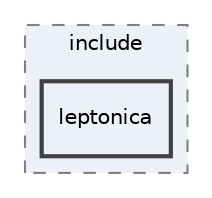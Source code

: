 digraph "P4ALL_OCR-TABLES/vendor/leptonica/include/leptonica"
{
 // LATEX_PDF_SIZE
  edge [fontname="Helvetica",fontsize="10",labelfontname="Helvetica",labelfontsize="10"];
  node [fontname="Helvetica",fontsize="10",shape=record];
  compound=true
  subgraph clusterdir_b520adec55946b588962862c15d273f3 {
    graph [ bgcolor="#edf0f7", pencolor="grey50", style="filled,dashed,", label="include", fontname="Helvetica", fontsize="10", URL="dir_b520adec55946b588962862c15d273f3.html"]
  dir_1f50342970f6ff5285a1a6b056b03baf [shape=box, label="leptonica", style="filled,bold,", fillcolor="#edf0f7", color="grey25", URL="dir_1f50342970f6ff5285a1a6b056b03baf.html"];
  }
}
